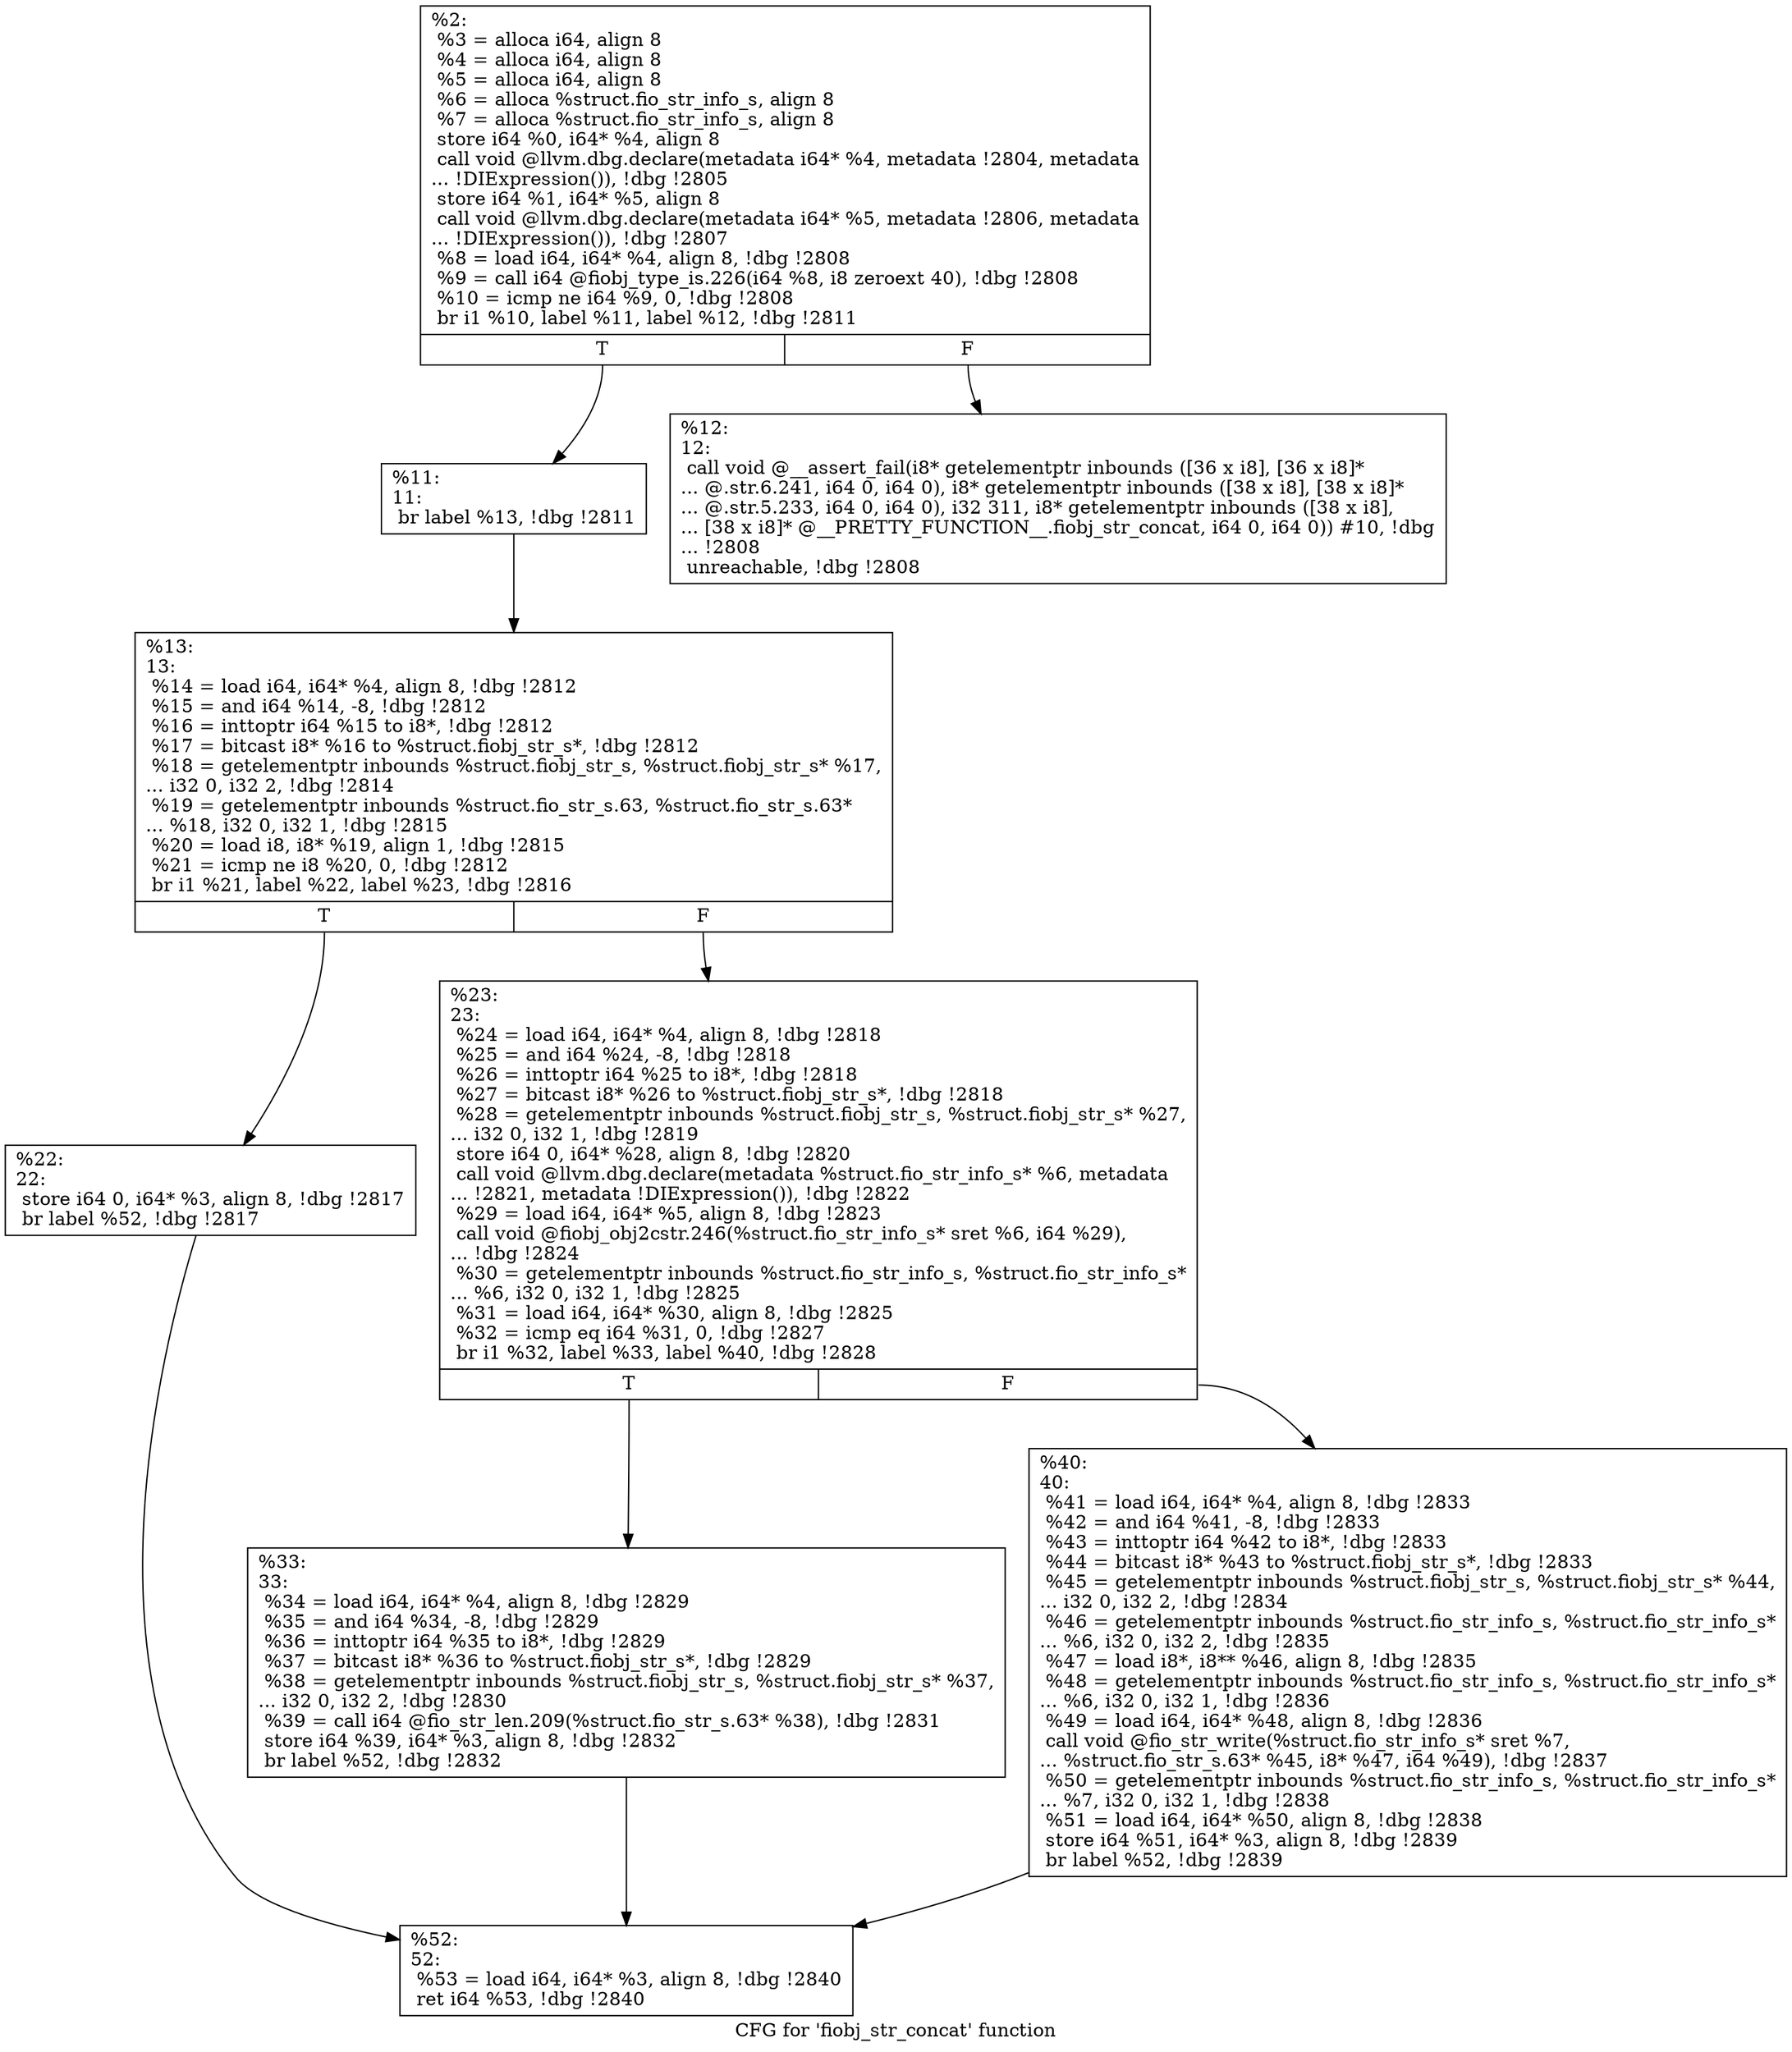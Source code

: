 digraph "CFG for 'fiobj_str_concat' function" {
	label="CFG for 'fiobj_str_concat' function";

	Node0x5568520a1290 [shape=record,label="{%2:\l  %3 = alloca i64, align 8\l  %4 = alloca i64, align 8\l  %5 = alloca i64, align 8\l  %6 = alloca %struct.fio_str_info_s, align 8\l  %7 = alloca %struct.fio_str_info_s, align 8\l  store i64 %0, i64* %4, align 8\l  call void @llvm.dbg.declare(metadata i64* %4, metadata !2804, metadata\l... !DIExpression()), !dbg !2805\l  store i64 %1, i64* %5, align 8\l  call void @llvm.dbg.declare(metadata i64* %5, metadata !2806, metadata\l... !DIExpression()), !dbg !2807\l  %8 = load i64, i64* %4, align 8, !dbg !2808\l  %9 = call i64 @fiobj_type_is.226(i64 %8, i8 zeroext 40), !dbg !2808\l  %10 = icmp ne i64 %9, 0, !dbg !2808\l  br i1 %10, label %11, label %12, !dbg !2811\l|{<s0>T|<s1>F}}"];
	Node0x5568520a1290:s0 -> Node0x5568520a12e0;
	Node0x5568520a1290:s1 -> Node0x5568520a1330;
	Node0x5568520a12e0 [shape=record,label="{%11:\l11:                                               \l  br label %13, !dbg !2811\l}"];
	Node0x5568520a12e0 -> Node0x5568520a1380;
	Node0x5568520a1330 [shape=record,label="{%12:\l12:                                               \l  call void @__assert_fail(i8* getelementptr inbounds ([36 x i8], [36 x i8]*\l... @.str.6.241, i64 0, i64 0), i8* getelementptr inbounds ([38 x i8], [38 x i8]*\l... @.str.5.233, i64 0, i64 0), i32 311, i8* getelementptr inbounds ([38 x i8],\l... [38 x i8]* @__PRETTY_FUNCTION__.fiobj_str_concat, i64 0, i64 0)) #10, !dbg\l... !2808\l  unreachable, !dbg !2808\l}"];
	Node0x5568520a1380 [shape=record,label="{%13:\l13:                                               \l  %14 = load i64, i64* %4, align 8, !dbg !2812\l  %15 = and i64 %14, -8, !dbg !2812\l  %16 = inttoptr i64 %15 to i8*, !dbg !2812\l  %17 = bitcast i8* %16 to %struct.fiobj_str_s*, !dbg !2812\l  %18 = getelementptr inbounds %struct.fiobj_str_s, %struct.fiobj_str_s* %17,\l... i32 0, i32 2, !dbg !2814\l  %19 = getelementptr inbounds %struct.fio_str_s.63, %struct.fio_str_s.63*\l... %18, i32 0, i32 1, !dbg !2815\l  %20 = load i8, i8* %19, align 1, !dbg !2815\l  %21 = icmp ne i8 %20, 0, !dbg !2812\l  br i1 %21, label %22, label %23, !dbg !2816\l|{<s0>T|<s1>F}}"];
	Node0x5568520a1380:s0 -> Node0x5568520a13d0;
	Node0x5568520a1380:s1 -> Node0x5568520a1420;
	Node0x5568520a13d0 [shape=record,label="{%22:\l22:                                               \l  store i64 0, i64* %3, align 8, !dbg !2817\l  br label %52, !dbg !2817\l}"];
	Node0x5568520a13d0 -> Node0x5568520a1510;
	Node0x5568520a1420 [shape=record,label="{%23:\l23:                                               \l  %24 = load i64, i64* %4, align 8, !dbg !2818\l  %25 = and i64 %24, -8, !dbg !2818\l  %26 = inttoptr i64 %25 to i8*, !dbg !2818\l  %27 = bitcast i8* %26 to %struct.fiobj_str_s*, !dbg !2818\l  %28 = getelementptr inbounds %struct.fiobj_str_s, %struct.fiobj_str_s* %27,\l... i32 0, i32 1, !dbg !2819\l  store i64 0, i64* %28, align 8, !dbg !2820\l  call void @llvm.dbg.declare(metadata %struct.fio_str_info_s* %6, metadata\l... !2821, metadata !DIExpression()), !dbg !2822\l  %29 = load i64, i64* %5, align 8, !dbg !2823\l  call void @fiobj_obj2cstr.246(%struct.fio_str_info_s* sret %6, i64 %29),\l... !dbg !2824\l  %30 = getelementptr inbounds %struct.fio_str_info_s, %struct.fio_str_info_s*\l... %6, i32 0, i32 1, !dbg !2825\l  %31 = load i64, i64* %30, align 8, !dbg !2825\l  %32 = icmp eq i64 %31, 0, !dbg !2827\l  br i1 %32, label %33, label %40, !dbg !2828\l|{<s0>T|<s1>F}}"];
	Node0x5568520a1420:s0 -> Node0x5568520a1470;
	Node0x5568520a1420:s1 -> Node0x5568520a14c0;
	Node0x5568520a1470 [shape=record,label="{%33:\l33:                                               \l  %34 = load i64, i64* %4, align 8, !dbg !2829\l  %35 = and i64 %34, -8, !dbg !2829\l  %36 = inttoptr i64 %35 to i8*, !dbg !2829\l  %37 = bitcast i8* %36 to %struct.fiobj_str_s*, !dbg !2829\l  %38 = getelementptr inbounds %struct.fiobj_str_s, %struct.fiobj_str_s* %37,\l... i32 0, i32 2, !dbg !2830\l  %39 = call i64 @fio_str_len.209(%struct.fio_str_s.63* %38), !dbg !2831\l  store i64 %39, i64* %3, align 8, !dbg !2832\l  br label %52, !dbg !2832\l}"];
	Node0x5568520a1470 -> Node0x5568520a1510;
	Node0x5568520a14c0 [shape=record,label="{%40:\l40:                                               \l  %41 = load i64, i64* %4, align 8, !dbg !2833\l  %42 = and i64 %41, -8, !dbg !2833\l  %43 = inttoptr i64 %42 to i8*, !dbg !2833\l  %44 = bitcast i8* %43 to %struct.fiobj_str_s*, !dbg !2833\l  %45 = getelementptr inbounds %struct.fiobj_str_s, %struct.fiobj_str_s* %44,\l... i32 0, i32 2, !dbg !2834\l  %46 = getelementptr inbounds %struct.fio_str_info_s, %struct.fio_str_info_s*\l... %6, i32 0, i32 2, !dbg !2835\l  %47 = load i8*, i8** %46, align 8, !dbg !2835\l  %48 = getelementptr inbounds %struct.fio_str_info_s, %struct.fio_str_info_s*\l... %6, i32 0, i32 1, !dbg !2836\l  %49 = load i64, i64* %48, align 8, !dbg !2836\l  call void @fio_str_write(%struct.fio_str_info_s* sret %7,\l... %struct.fio_str_s.63* %45, i8* %47, i64 %49), !dbg !2837\l  %50 = getelementptr inbounds %struct.fio_str_info_s, %struct.fio_str_info_s*\l... %7, i32 0, i32 1, !dbg !2838\l  %51 = load i64, i64* %50, align 8, !dbg !2838\l  store i64 %51, i64* %3, align 8, !dbg !2839\l  br label %52, !dbg !2839\l}"];
	Node0x5568520a14c0 -> Node0x5568520a1510;
	Node0x5568520a1510 [shape=record,label="{%52:\l52:                                               \l  %53 = load i64, i64* %3, align 8, !dbg !2840\l  ret i64 %53, !dbg !2840\l}"];
}
